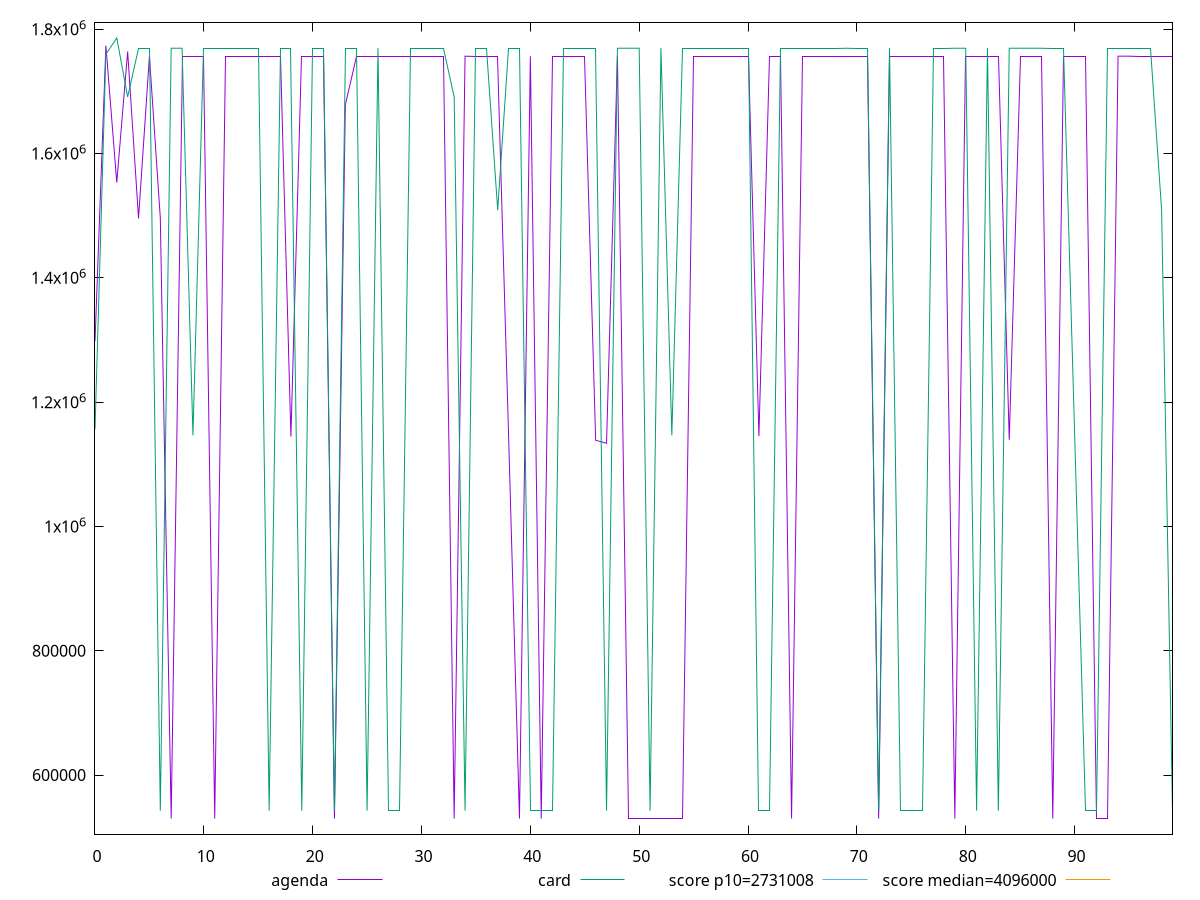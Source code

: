 reset

$agenda <<EOF
0 1297972
1 1773548
2 1553317
3 1764003
4 1495624
5 1756629
6 1496332
7 530145
8 1756633
9 1756630
10 1756630
11 530145
12 1756633
13 1756632
14 1756631
15 1756631
16 1756632
17 1756630
18 1144615
19 1756628
20 1756628
21 1756630
22 530145
23 1678313
24 1756628
25 1756628
26 1756630
27 1756628
28 1756630
29 1756630
30 1756631
31 1756630
32 1756632
33 530145
34 1756638
35 1756632
36 1756631
37 1756628
38 1146099
39 530145
40 1756630
41 530145
42 1756628
43 1756633
44 1756630
45 1756628
46 1138701
47 1133857
48 1756630
49 530145
50 530145
51 530145
52 530145
53 530145
54 530145
55 1756631
56 1756628
57 1756629
58 1756630
59 1756631
60 1756628
61 1145321
62 1756628
63 1756628
64 530145
65 1756628
66 1756630
67 1756632
68 1756632
69 1756628
70 1756629
71 1756630
72 530145
73 1756629
74 1756629
75 1756629
76 1756628
77 1756628
78 1756628
79 530145
80 1756633
81 1756628
82 1756632
83 1756633
84 1139476
85 1756628
86 1756628
87 1756630
88 530145
89 1756630
90 1756630
91 1756631
92 530145
93 530145
94 1756628
95 1756625
96 1756630
97 1756631
98 1756631
99 1756630
EOF

$card <<EOF
0 1156207
1 1759731
2 1786028
3 1691086
4 1769403
5 1769403
6 542918
7 1769401
8 1769398
9 1146630
10 1769403
11 1769403
12 1769405
13 1769402
14 1769403
15 1769403
16 542918
17 1769401
18 1769401
19 542918
20 1769401
21 1769403
22 542918
23 1769404
24 1769403
25 542918
26 1769403
27 542918
28 542918
29 1769403
30 1769406
31 1769403
32 1769401
33 1691084
34 542918
35 1769406
36 1769406
37 1509106
38 1769401
39 1769403
40 542918
41 542918
42 542918
43 1769401
44 1769406
45 1769404
46 1769401
47 542918
48 1769403
49 1769399
50 1769403
51 542918
52 1769401
53 1146630
54 1769401
55 1769401
56 1769401
57 1769404
58 1769406
59 1769401
60 1769403
61 542918
62 542918
63 1769403
64 1769406
65 1769401
66 1769404
67 1769405
68 1769401
69 1769409
70 1769406
71 1769404
72 542918
73 1769401
74 542918
75 542918
76 542918
77 1769404
78 1769401
79 1769400
80 1769401
81 542918
82 1769406
83 542918
84 1769403
85 1769399
86 1769403
87 1769410
88 1769405
89 1769401
91 542918
92 542918
93 1769401
94 1769405
95 1769402
96 1769401
97 1769403
98 1509105
99 542918
EOF

set key outside below
set xrange [0:99]
set yrange [505027.34:1811145.66]
set trange [505027.34:1811145.66]
set terminal svg size 640, 520 enhanced background rgb 'white'
set output "report/report_00029_2021-02-24T13-36-40.390Z/total-byte-weight/comparison/line/1_vs_2.svg"

plot $agenda title "agenda" with line, \
     $card title "card" with line, \
     2731008 title "score p10=2731008", \
     4096000 title "score median=4096000"

reset
